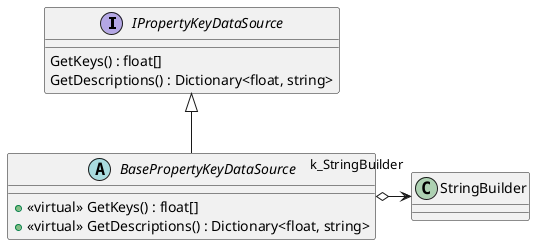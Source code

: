 @startuml
interface IPropertyKeyDataSource {
    GetKeys() : float[]
    GetDescriptions() : Dictionary<float, string>
}
abstract class BasePropertyKeyDataSource {
    + <<virtual>> GetKeys() : float[]
    + <<virtual>> GetDescriptions() : Dictionary<float, string>
}
IPropertyKeyDataSource <|-- BasePropertyKeyDataSource
BasePropertyKeyDataSource o-> "k_StringBuilder" StringBuilder
@enduml
